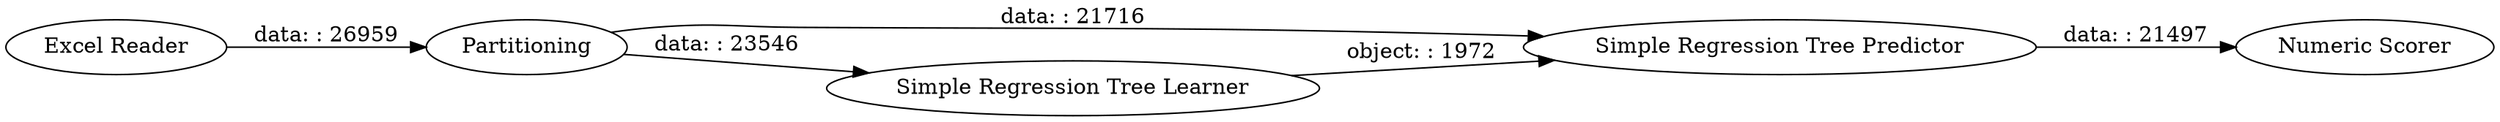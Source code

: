 digraph {
	"-8473787452978019502_4" [label="Simple Regression Tree Predictor"]
	"-8473787452978019502_3" [label="Simple Regression Tree Learner"]
	"-8473787452978019502_1" [label="Excel Reader"]
	"-8473787452978019502_5" [label="Numeric Scorer"]
	"-8473787452978019502_2" [label=Partitioning]
	"-8473787452978019502_3" -> "-8473787452978019502_4" [label="object: : 1972"]
	"-8473787452978019502_4" -> "-8473787452978019502_5" [label="data: : 21497"]
	"-8473787452978019502_2" -> "-8473787452978019502_3" [label="data: : 23546"]
	"-8473787452978019502_2" -> "-8473787452978019502_4" [label="data: : 21716"]
	"-8473787452978019502_1" -> "-8473787452978019502_2" [label="data: : 26959"]
	rankdir=LR
}
